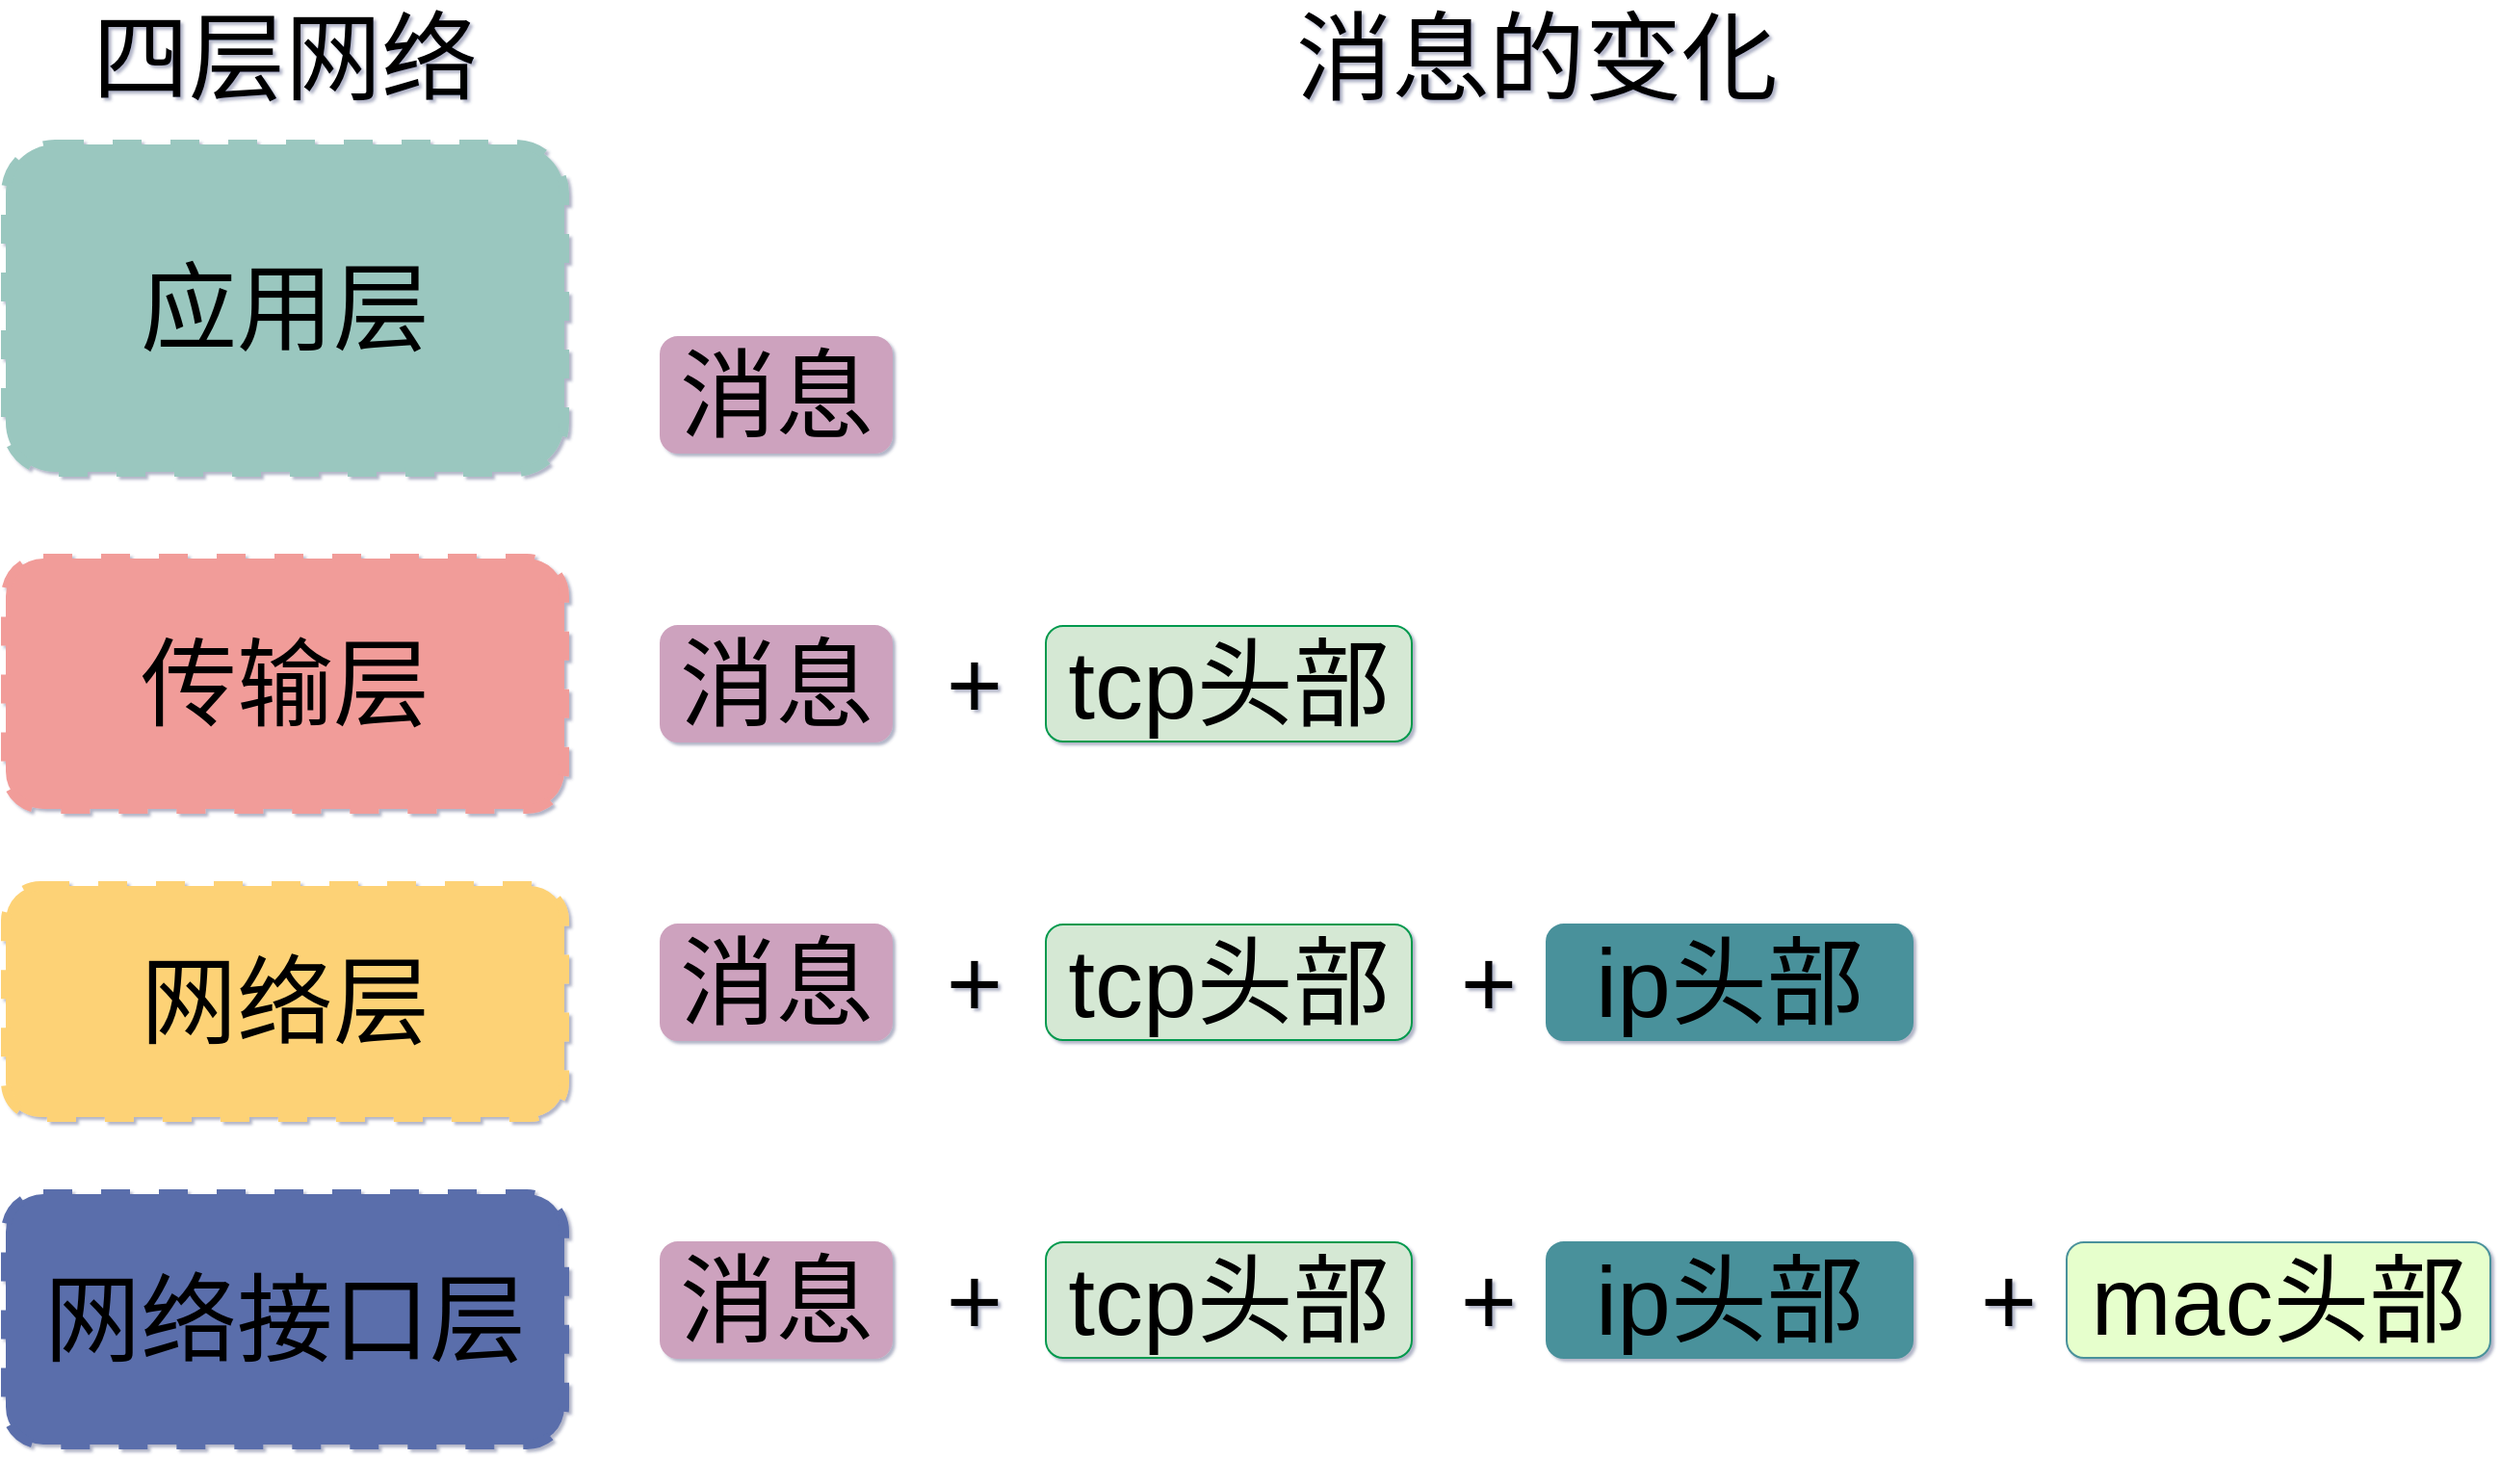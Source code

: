 <mxfile version="14.4.7" type="github">
  <diagram id="3228e29e-7158-1315-38df-8450db1d8a1d" name="Page-1">
    <mxGraphModel dx="1082" dy="1006" grid="1" gridSize="10" guides="1" tooltips="1" connect="1" arrows="1" fold="1" page="1" pageScale="1" pageWidth="1500" pageHeight="800" background="#ffffff" math="0" shadow="1">
      <root>
        <mxCell id="0" />
        <mxCell id="1" parent="0" />
        <mxCell id="FyYvvIjHZ3Y8gI8X0XbX-5" value="&lt;font style=&quot;font-size: 50px&quot;&gt;应用层&lt;/font&gt;" style="rounded=1;whiteSpace=wrap;html=1;dashed=1;strokeWidth=5;fontColor=none;fillColor=#9AC7BF;strokeColor=#9AC7BF;" parent="1" vertex="1">
          <mxGeometry x="200" y="90" width="290" height="170" as="geometry" />
        </mxCell>
        <mxCell id="FyYvvIjHZ3Y8gI8X0XbX-6" value="&lt;font style=&quot;font-size: 50px&quot;&gt;传输层&lt;/font&gt;" style="rounded=1;whiteSpace=wrap;html=1;dashed=1;strokeWidth=5;fontColor=none;fillColor=#F19C99;strokeColor=#F19C99;" parent="1" vertex="1">
          <mxGeometry x="200" y="305" width="290" height="130" as="geometry" />
        </mxCell>
        <mxCell id="FyYvvIjHZ3Y8gI8X0XbX-8" value="&lt;span style=&quot;font-size: 50px&quot;&gt;网络层&lt;/span&gt;" style="rounded=1;whiteSpace=wrap;html=1;dashed=1;strokeWidth=5;fontColor=none;fillColor=#FDD276;strokeColor=#FDD276;" parent="1" vertex="1">
          <mxGeometry x="200" y="475" width="290" height="120" as="geometry" />
        </mxCell>
        <mxCell id="FyYvvIjHZ3Y8gI8X0XbX-9" value="&lt;span style=&quot;font-size: 50px&quot;&gt;网络接口层&lt;/span&gt;" style="rounded=1;whiteSpace=wrap;html=1;dashed=1;strokeWidth=5;fontColor=none;fillColor=#5A6EAB;strokeColor=#5A6EAB;" parent="1" vertex="1">
          <mxGeometry x="200" y="635" width="290" height="130" as="geometry" />
        </mxCell>
        <mxCell id="uhh944_df_AJf7MUhFY7-5" value="&lt;font style=&quot;font-size: 50px&quot;&gt;四层网络&lt;/font&gt;" style="text;html=1;strokeColor=none;fillColor=none;align=center;verticalAlign=middle;whiteSpace=wrap;rounded=0;" parent="1" vertex="1">
          <mxGeometry x="220" y="35" width="250" height="20" as="geometry" />
        </mxCell>
        <mxCell id="7JEHl0EdUxoz4Z7pDytS-1" value="&lt;font style=&quot;font-size: 50px&quot;&gt;消息&lt;/font&gt;" style="rounded=1;whiteSpace=wrap;html=1;fillColor=#CDA2BE;strokeColor=#CDA2BE;" parent="1" vertex="1">
          <mxGeometry x="540" y="190" width="120" height="60" as="geometry" />
        </mxCell>
        <mxCell id="7JEHl0EdUxoz4Z7pDytS-2" value="&lt;font style=&quot;font-size: 50px&quot;&gt;消息&lt;/font&gt;" style="rounded=1;whiteSpace=wrap;html=1;fillColor=#CDA2BE;strokeColor=#CDA2BE;" parent="1" vertex="1">
          <mxGeometry x="540" y="340" width="120" height="60" as="geometry" />
        </mxCell>
        <mxCell id="7JEHl0EdUxoz4Z7pDytS-3" value="&lt;font style=&quot;font-size: 50px&quot;&gt;+&lt;/font&gt;" style="text;html=1;strokeColor=none;fillColor=none;align=center;verticalAlign=middle;whiteSpace=wrap;rounded=0;" parent="1" vertex="1">
          <mxGeometry x="683" y="360" width="40" height="20" as="geometry" />
        </mxCell>
        <mxCell id="7JEHl0EdUxoz4Z7pDytS-4" value="&lt;font style=&quot;font-size: 50px&quot;&gt;tcp头部&lt;/font&gt;" style="rounded=1;whiteSpace=wrap;html=1;strokeColor=#00994D;fillColor=#D5E8D4;" parent="1" vertex="1">
          <mxGeometry x="740" y="340" width="190" height="60" as="geometry" />
        </mxCell>
        <mxCell id="7JEHl0EdUxoz4Z7pDytS-8" value="&lt;font style=&quot;font-size: 50px&quot;&gt;+&lt;/font&gt;" style="text;html=1;strokeColor=none;fillColor=none;align=center;verticalAlign=middle;whiteSpace=wrap;rounded=0;" parent="1" vertex="1">
          <mxGeometry x="950" y="515" width="40" height="20" as="geometry" />
        </mxCell>
        <mxCell id="7JEHl0EdUxoz4Z7pDytS-9" value="&lt;font style=&quot;font-size: 50px&quot;&gt;ip头部&lt;/font&gt;" style="rounded=1;whiteSpace=wrap;html=1;fillColor=#4A919B;strokeColor=#4A919B;" parent="1" vertex="1">
          <mxGeometry x="1000" y="495" width="190" height="60" as="geometry" />
        </mxCell>
        <mxCell id="7JEHl0EdUxoz4Z7pDytS-10" value="&lt;font style=&quot;font-size: 50px&quot;&gt;消息&lt;/font&gt;" style="rounded=1;whiteSpace=wrap;html=1;fillColor=#CDA2BE;strokeColor=#CDA2BE;" parent="1" vertex="1">
          <mxGeometry x="540" y="495" width="120" height="60" as="geometry" />
        </mxCell>
        <mxCell id="7JEHl0EdUxoz4Z7pDytS-11" value="&lt;font style=&quot;font-size: 50px&quot;&gt;+&lt;/font&gt;" style="text;html=1;strokeColor=none;fillColor=none;align=center;verticalAlign=middle;whiteSpace=wrap;rounded=0;" parent="1" vertex="1">
          <mxGeometry x="683" y="515" width="40" height="20" as="geometry" />
        </mxCell>
        <mxCell id="7JEHl0EdUxoz4Z7pDytS-12" value="&lt;font style=&quot;font-size: 50px&quot;&gt;tcp头部&lt;/font&gt;" style="rounded=1;whiteSpace=wrap;html=1;strokeColor=#00994D;fillColor=#D5E8D4;" parent="1" vertex="1">
          <mxGeometry x="740" y="495" width="190" height="60" as="geometry" />
        </mxCell>
        <mxCell id="7JEHl0EdUxoz4Z7pDytS-13" value="&lt;font style=&quot;font-size: 50px&quot;&gt;+&lt;/font&gt;" style="text;html=1;strokeColor=none;fillColor=none;align=center;verticalAlign=middle;whiteSpace=wrap;rounded=0;" parent="1" vertex="1">
          <mxGeometry x="950" y="680" width="40" height="20" as="geometry" />
        </mxCell>
        <mxCell id="7JEHl0EdUxoz4Z7pDytS-14" value="&lt;font style=&quot;font-size: 50px&quot;&gt;ip头部&lt;/font&gt;" style="rounded=1;whiteSpace=wrap;html=1;fillColor=#4A919B;strokeColor=#4A919B;" parent="1" vertex="1">
          <mxGeometry x="1000" y="660" width="190" height="60" as="geometry" />
        </mxCell>
        <mxCell id="7JEHl0EdUxoz4Z7pDytS-15" value="&lt;font style=&quot;font-size: 50px&quot;&gt;消息&lt;/font&gt;" style="rounded=1;whiteSpace=wrap;html=1;fillColor=#CDA2BE;strokeColor=#CDA2BE;" parent="1" vertex="1">
          <mxGeometry x="540" y="660" width="120" height="60" as="geometry" />
        </mxCell>
        <mxCell id="7JEHl0EdUxoz4Z7pDytS-16" value="&lt;font style=&quot;font-size: 50px&quot;&gt;+&lt;/font&gt;" style="text;html=1;strokeColor=none;fillColor=none;align=center;verticalAlign=middle;whiteSpace=wrap;rounded=0;" parent="1" vertex="1">
          <mxGeometry x="683" y="680" width="40" height="20" as="geometry" />
        </mxCell>
        <mxCell id="7JEHl0EdUxoz4Z7pDytS-17" value="&lt;font style=&quot;font-size: 50px&quot;&gt;tcp头部&lt;/font&gt;" style="rounded=1;whiteSpace=wrap;html=1;strokeColor=#00994D;fillColor=#D5E8D4;" parent="1" vertex="1">
          <mxGeometry x="740" y="660" width="190" height="60" as="geometry" />
        </mxCell>
        <mxCell id="7JEHl0EdUxoz4Z7pDytS-18" value="&lt;font style=&quot;font-size: 50px&quot;&gt;+&lt;/font&gt;" style="text;html=1;strokeColor=none;fillColor=none;align=center;verticalAlign=middle;whiteSpace=wrap;rounded=0;" parent="1" vertex="1">
          <mxGeometry x="1220" y="680" width="40" height="20" as="geometry" />
        </mxCell>
        <mxCell id="7JEHl0EdUxoz4Z7pDytS-19" value="&lt;font style=&quot;font-size: 50px&quot;&gt;mac头部&lt;/font&gt;" style="rounded=1;whiteSpace=wrap;html=1;strokeColor=#4A919B;fillColor=#E6FFCC;" parent="1" vertex="1">
          <mxGeometry x="1270" y="660" width="220" height="60" as="geometry" />
        </mxCell>
        <mxCell id="7JEHl0EdUxoz4Z7pDytS-20" value="&lt;font style=&quot;font-size: 50px&quot;&gt;消息的变化&lt;/font&gt;" style="text;html=1;strokeColor=none;fillColor=none;align=center;verticalAlign=middle;whiteSpace=wrap;rounded=0;" parent="1" vertex="1">
          <mxGeometry x="840" y="35" width="310" height="20" as="geometry" />
        </mxCell>
      </root>
    </mxGraphModel>
  </diagram>
</mxfile>
